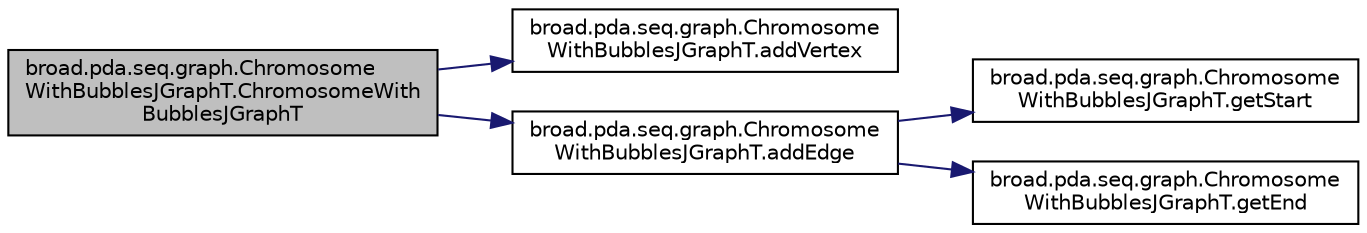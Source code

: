 digraph "broad.pda.seq.graph.ChromosomeWithBubblesJGraphT.ChromosomeWithBubblesJGraphT"
{
  edge [fontname="Helvetica",fontsize="10",labelfontname="Helvetica",labelfontsize="10"];
  node [fontname="Helvetica",fontsize="10",shape=record];
  rankdir="LR";
  Node1 [label="broad.pda.seq.graph.Chromosome\lWithBubblesJGraphT.ChromosomeWith\lBubblesJGraphT",height=0.2,width=0.4,color="black", fillcolor="grey75", style="filled" fontcolor="black"];
  Node1 -> Node2 [color="midnightblue",fontsize="10",style="solid",fontname="Helvetica"];
  Node2 [label="broad.pda.seq.graph.Chromosome\lWithBubblesJGraphT.addVertex",height=0.2,width=0.4,color="black", fillcolor="white", style="filled",URL="$classbroad_1_1pda_1_1seq_1_1graph_1_1_chromosome_with_bubbles_j_graph_t.html#a2812dbd00d83fed8abb63aa99abe0b77"];
  Node1 -> Node3 [color="midnightblue",fontsize="10",style="solid",fontname="Helvetica"];
  Node3 [label="broad.pda.seq.graph.Chromosome\lWithBubblesJGraphT.addEdge",height=0.2,width=0.4,color="black", fillcolor="white", style="filled",URL="$classbroad_1_1pda_1_1seq_1_1graph_1_1_chromosome_with_bubbles_j_graph_t.html#a75dcac62d0b06c6297961055eae8e38a"];
  Node3 -> Node4 [color="midnightblue",fontsize="10",style="solid",fontname="Helvetica"];
  Node4 [label="broad.pda.seq.graph.Chromosome\lWithBubblesJGraphT.getStart",height=0.2,width=0.4,color="black", fillcolor="white", style="filled",URL="$classbroad_1_1pda_1_1seq_1_1graph_1_1_chromosome_with_bubbles_j_graph_t.html#a64465fbdfb57e6549113e47877c9b37a"];
  Node3 -> Node5 [color="midnightblue",fontsize="10",style="solid",fontname="Helvetica"];
  Node5 [label="broad.pda.seq.graph.Chromosome\lWithBubblesJGraphT.getEnd",height=0.2,width=0.4,color="black", fillcolor="white", style="filled",URL="$classbroad_1_1pda_1_1seq_1_1graph_1_1_chromosome_with_bubbles_j_graph_t.html#a0837c3a39bc327a0e2e249a92c98a1aa"];
}
